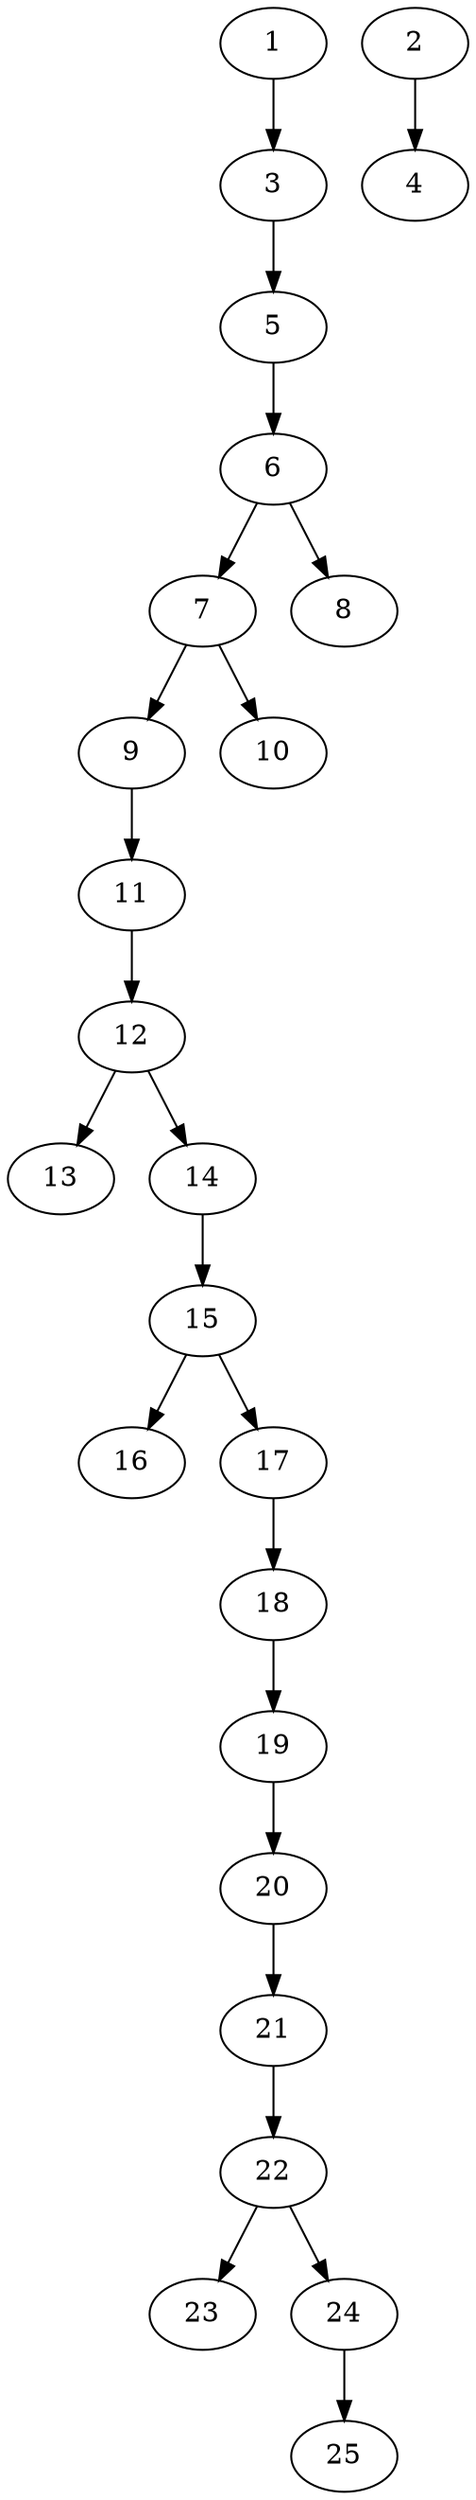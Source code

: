 // DAG automatically generated by daggen at Thu Oct  3 14:00:39 2019
// ./daggen --dot -n 25 --ccr 0.3 --fat 0.3 --regular 0.9 --density 0.5 --mindata 5242880 --maxdata 52428800 
digraph G {
  1 [size="126941867", alpha="0.13", expect_size="38082560"] 
  1 -> 3 [size ="38082560"]
  2 [size="60439893", alpha="0.04", expect_size="18131968"] 
  2 -> 4 [size ="18131968"]
  3 [size="128709973", alpha="0.16", expect_size="38612992"] 
  3 -> 5 [size ="38612992"]
  4 [size="43898880", alpha="0.01", expect_size="13169664"] 
  5 [size="55507627", alpha="0.17", expect_size="16652288"] 
  5 -> 6 [size ="16652288"]
  6 [size="110370133", alpha="0.09", expect_size="33111040"] 
  6 -> 7 [size ="33111040"]
  6 -> 8 [size ="33111040"]
  7 [size="108301653", alpha="0.13", expect_size="32490496"] 
  7 -> 9 [size ="32490496"]
  7 -> 10 [size ="32490496"]
  8 [size="75062613", alpha="0.05", expect_size="22518784"] 
  9 [size="128570027", alpha="0.15", expect_size="38571008"] 
  9 -> 11 [size ="38571008"]
  10 [size="141315413", alpha="0.10", expect_size="42394624"] 
  11 [size="155289600", alpha="0.12", expect_size="46586880"] 
  11 -> 12 [size ="46586880"]
  12 [size="102949547", alpha="0.16", expect_size="30884864"] 
  12 -> 13 [size ="30884864"]
  12 -> 14 [size ="30884864"]
  13 [size="135109973", alpha="0.09", expect_size="40532992"] 
  14 [size="104263680", alpha="0.06", expect_size="31279104"] 
  14 -> 15 [size ="31279104"]
  15 [size="114862080", alpha="0.18", expect_size="34458624"] 
  15 -> 16 [size ="34458624"]
  15 -> 17 [size ="34458624"]
  16 [size="93713067", alpha="0.18", expect_size="28113920"] 
  17 [size="167775573", alpha="0.06", expect_size="50332672"] 
  17 -> 18 [size ="50332672"]
  18 [size="116015787", alpha="0.20", expect_size="34804736"] 
  18 -> 19 [size ="34804736"]
  19 [size="155142827", alpha="0.20", expect_size="46542848"] 
  19 -> 20 [size ="46542848"]
  20 [size="112438613", alpha="0.08", expect_size="33731584"] 
  20 -> 21 [size ="33731584"]
  21 [size="35020800", alpha="0.10", expect_size="10506240"] 
  21 -> 22 [size ="10506240"]
  22 [size="132273493", alpha="0.18", expect_size="39682048"] 
  22 -> 23 [size ="39682048"]
  22 -> 24 [size ="39682048"]
  23 [size="104031573", alpha="0.19", expect_size="31209472"] 
  24 [size="20043093", alpha="0.04", expect_size="6012928"] 
  24 -> 25 [size ="6012928"]
  25 [size="64453973", alpha="0.14", expect_size="19336192"] 
}

